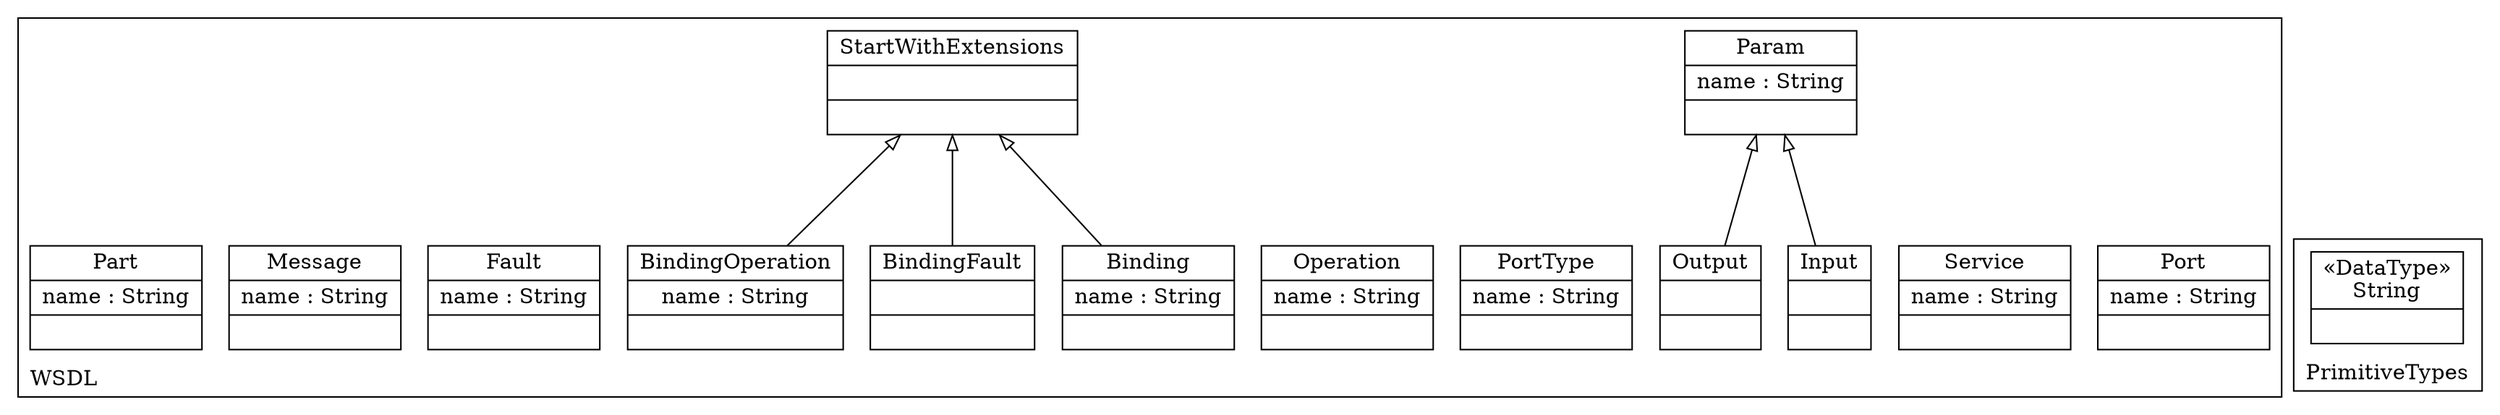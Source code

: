 digraph "KM3 Model in DOT" {
graph[rankdir=BT,labeljust=l,labelloc=t,nodeSep=0.75,compound=true];
 subgraph "cluster_WSDL"{
labelloc=t
color=black
label=WSDL
 node[shape=record];
Port[label="{Port|name : String| }"]
;
 node[shape=record];
Service[label="{Service|name : String| }"]
;
 node[shape=record];
Param[label="{Param|name : String| }"]
;
 node[shape=record];
Input[label="{Input| | }"]
 Input->Param[arrowhead=onormal,group=Param,minlen=2,constraint=true,]
;
 node[shape=record];
Output[label="{Output| | }"]
 Output->Param[arrowhead=onormal,group=Param,minlen=2,constraint=true,]
;
 node[shape=record];
PortType[label="{PortType|name : String| }"]
;
 node[shape=record];
Operation[label="{Operation|name : String| }"]
;
 node[shape=record];
StartWithExtensions[label="{StartWithExtensions| | }"]
;
 node[shape=record];
Binding[label="{Binding|name : String| }"]
 Binding->StartWithExtensions[arrowhead=onormal,group=StartWithExtensions,minlen=2,constraint=true,]
;
 node[shape=record];
BindingFault[label="{BindingFault| | }"]
 BindingFault->StartWithExtensions[arrowhead=onormal,group=StartWithExtensions,minlen=2,constraint=true,]
;
 node[shape=record];
BindingOperation[label="{BindingOperation|name : String| }"]
 BindingOperation->StartWithExtensions[arrowhead=onormal,group=StartWithExtensions,minlen=2,constraint=true,]
;
 node[shape=record];
Fault[label="{Fault|name : String| }"]
;
 node[shape=record];
Message[label="{Message|name : String| }"]
;
 node[shape=record];
Part[label="{Part|name : String| }"]
;

} subgraph "cluster_PrimitiveTypes"{
labelloc=t
color=black
label=PrimitiveTypes
 node[shape=record];
String[label="{&#171;DataType&#187;\nString|}"]
;

}
}
